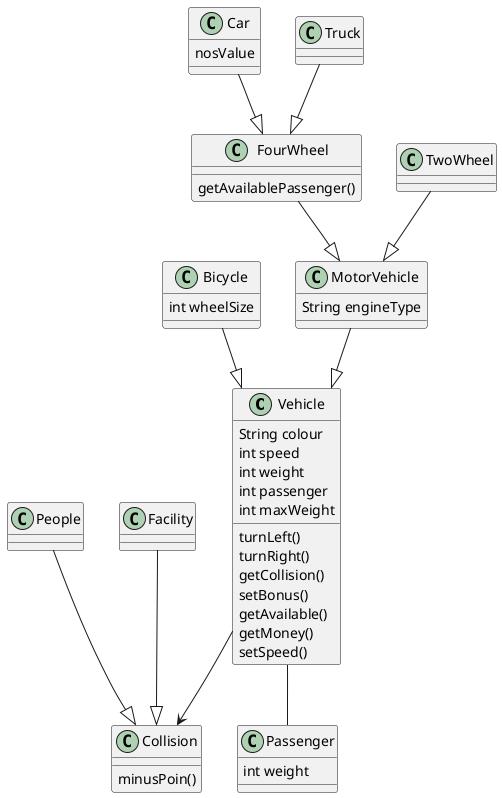 @startuml
Vehicle : String colour
Vehicle : int speed
Vehicle : int weight
Vehicle : int passenger
Vehicle : int maxWeight
Vehicle : turnLeft()
Vehicle : turnRight()
Vehicle : getCollision()
Vehicle : setBonus()
Vehicle : getAvailable()
Vehicle : getMoney()
Vehicle : setSpeed()
Collision : minusPoin()
FourWheel : getAvailablePassenger()
Passenger : int weight
Bicycle : int wheelSize
MotorVehicle : String engineType
Car : nosValue
FourWheel --|> MotorVehicle
Truck --|> FourWheel
Car --|> FourWheel
TwoWheel --|> MotorVehicle
Bicycle --|> Vehicle
Vehicle -- Passenger
MotorVehicle --|> Vehicle
People --|> Collision
Facility --|> Collision
Vehicle --> Collision
@enduml